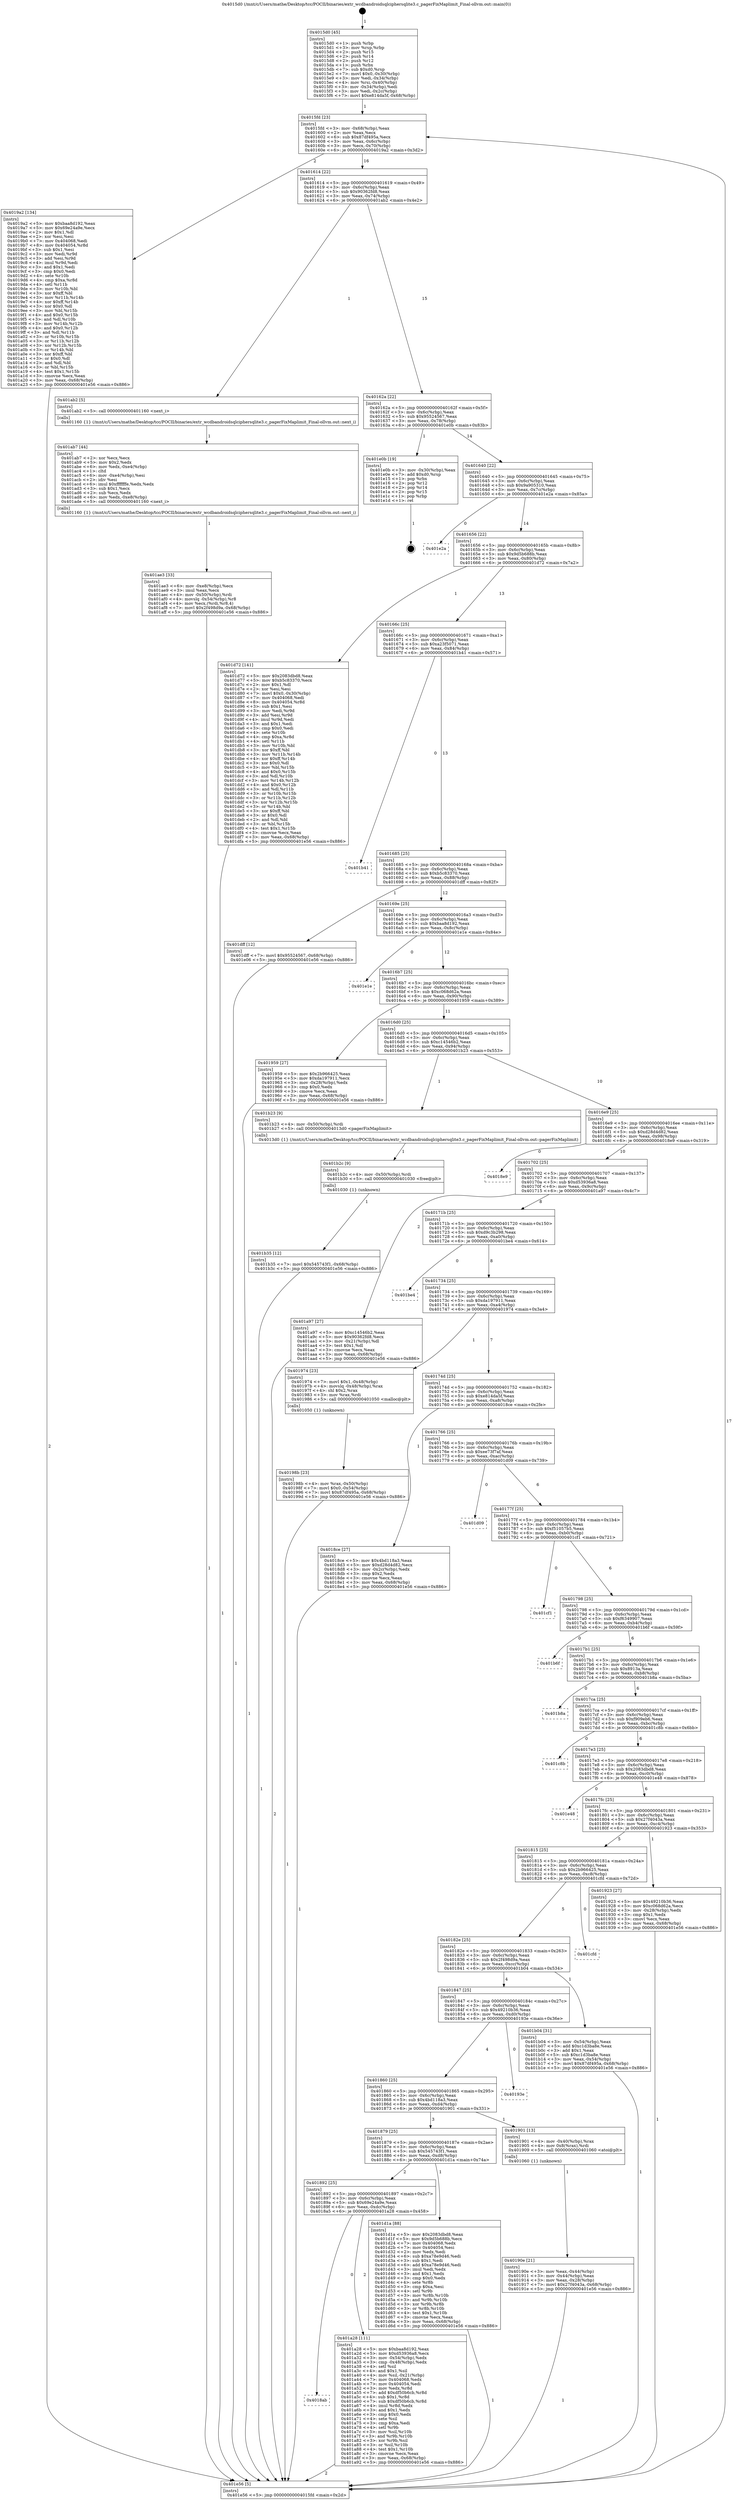 digraph "0x4015d0" {
  label = "0x4015d0 (/mnt/c/Users/mathe/Desktop/tcc/POCII/binaries/extr_wcdbandroidsqlciphersqlite3.c_pagerFixMaplimit_Final-ollvm.out::main(0))"
  labelloc = "t"
  node[shape=record]

  Entry [label="",width=0.3,height=0.3,shape=circle,fillcolor=black,style=filled]
  "0x4015fd" [label="{
     0x4015fd [23]\l
     | [instrs]\l
     &nbsp;&nbsp;0x4015fd \<+3\>: mov -0x68(%rbp),%eax\l
     &nbsp;&nbsp;0x401600 \<+2\>: mov %eax,%ecx\l
     &nbsp;&nbsp;0x401602 \<+6\>: sub $0x87df495a,%ecx\l
     &nbsp;&nbsp;0x401608 \<+3\>: mov %eax,-0x6c(%rbp)\l
     &nbsp;&nbsp;0x40160b \<+3\>: mov %ecx,-0x70(%rbp)\l
     &nbsp;&nbsp;0x40160e \<+6\>: je 00000000004019a2 \<main+0x3d2\>\l
  }"]
  "0x4019a2" [label="{
     0x4019a2 [134]\l
     | [instrs]\l
     &nbsp;&nbsp;0x4019a2 \<+5\>: mov $0xbaa8d192,%eax\l
     &nbsp;&nbsp;0x4019a7 \<+5\>: mov $0x69e24a9e,%ecx\l
     &nbsp;&nbsp;0x4019ac \<+2\>: mov $0x1,%dl\l
     &nbsp;&nbsp;0x4019ae \<+2\>: xor %esi,%esi\l
     &nbsp;&nbsp;0x4019b0 \<+7\>: mov 0x404068,%edi\l
     &nbsp;&nbsp;0x4019b7 \<+8\>: mov 0x404054,%r8d\l
     &nbsp;&nbsp;0x4019bf \<+3\>: sub $0x1,%esi\l
     &nbsp;&nbsp;0x4019c2 \<+3\>: mov %edi,%r9d\l
     &nbsp;&nbsp;0x4019c5 \<+3\>: add %esi,%r9d\l
     &nbsp;&nbsp;0x4019c8 \<+4\>: imul %r9d,%edi\l
     &nbsp;&nbsp;0x4019cc \<+3\>: and $0x1,%edi\l
     &nbsp;&nbsp;0x4019cf \<+3\>: cmp $0x0,%edi\l
     &nbsp;&nbsp;0x4019d2 \<+4\>: sete %r10b\l
     &nbsp;&nbsp;0x4019d6 \<+4\>: cmp $0xa,%r8d\l
     &nbsp;&nbsp;0x4019da \<+4\>: setl %r11b\l
     &nbsp;&nbsp;0x4019de \<+3\>: mov %r10b,%bl\l
     &nbsp;&nbsp;0x4019e1 \<+3\>: xor $0xff,%bl\l
     &nbsp;&nbsp;0x4019e4 \<+3\>: mov %r11b,%r14b\l
     &nbsp;&nbsp;0x4019e7 \<+4\>: xor $0xff,%r14b\l
     &nbsp;&nbsp;0x4019eb \<+3\>: xor $0x0,%dl\l
     &nbsp;&nbsp;0x4019ee \<+3\>: mov %bl,%r15b\l
     &nbsp;&nbsp;0x4019f1 \<+4\>: and $0x0,%r15b\l
     &nbsp;&nbsp;0x4019f5 \<+3\>: and %dl,%r10b\l
     &nbsp;&nbsp;0x4019f8 \<+3\>: mov %r14b,%r12b\l
     &nbsp;&nbsp;0x4019fb \<+4\>: and $0x0,%r12b\l
     &nbsp;&nbsp;0x4019ff \<+3\>: and %dl,%r11b\l
     &nbsp;&nbsp;0x401a02 \<+3\>: or %r10b,%r15b\l
     &nbsp;&nbsp;0x401a05 \<+3\>: or %r11b,%r12b\l
     &nbsp;&nbsp;0x401a08 \<+3\>: xor %r12b,%r15b\l
     &nbsp;&nbsp;0x401a0b \<+3\>: or %r14b,%bl\l
     &nbsp;&nbsp;0x401a0e \<+3\>: xor $0xff,%bl\l
     &nbsp;&nbsp;0x401a11 \<+3\>: or $0x0,%dl\l
     &nbsp;&nbsp;0x401a14 \<+2\>: and %dl,%bl\l
     &nbsp;&nbsp;0x401a16 \<+3\>: or %bl,%r15b\l
     &nbsp;&nbsp;0x401a19 \<+4\>: test $0x1,%r15b\l
     &nbsp;&nbsp;0x401a1d \<+3\>: cmovne %ecx,%eax\l
     &nbsp;&nbsp;0x401a20 \<+3\>: mov %eax,-0x68(%rbp)\l
     &nbsp;&nbsp;0x401a23 \<+5\>: jmp 0000000000401e56 \<main+0x886\>\l
  }"]
  "0x401614" [label="{
     0x401614 [22]\l
     | [instrs]\l
     &nbsp;&nbsp;0x401614 \<+5\>: jmp 0000000000401619 \<main+0x49\>\l
     &nbsp;&nbsp;0x401619 \<+3\>: mov -0x6c(%rbp),%eax\l
     &nbsp;&nbsp;0x40161c \<+5\>: sub $0x90362fd8,%eax\l
     &nbsp;&nbsp;0x401621 \<+3\>: mov %eax,-0x74(%rbp)\l
     &nbsp;&nbsp;0x401624 \<+6\>: je 0000000000401ab2 \<main+0x4e2\>\l
  }"]
  Exit [label="",width=0.3,height=0.3,shape=circle,fillcolor=black,style=filled,peripheries=2]
  "0x401ab2" [label="{
     0x401ab2 [5]\l
     | [instrs]\l
     &nbsp;&nbsp;0x401ab2 \<+5\>: call 0000000000401160 \<next_i\>\l
     | [calls]\l
     &nbsp;&nbsp;0x401160 \{1\} (/mnt/c/Users/mathe/Desktop/tcc/POCII/binaries/extr_wcdbandroidsqlciphersqlite3.c_pagerFixMaplimit_Final-ollvm.out::next_i)\l
  }"]
  "0x40162a" [label="{
     0x40162a [22]\l
     | [instrs]\l
     &nbsp;&nbsp;0x40162a \<+5\>: jmp 000000000040162f \<main+0x5f\>\l
     &nbsp;&nbsp;0x40162f \<+3\>: mov -0x6c(%rbp),%eax\l
     &nbsp;&nbsp;0x401632 \<+5\>: sub $0x95524567,%eax\l
     &nbsp;&nbsp;0x401637 \<+3\>: mov %eax,-0x78(%rbp)\l
     &nbsp;&nbsp;0x40163a \<+6\>: je 0000000000401e0b \<main+0x83b\>\l
  }"]
  "0x401b35" [label="{
     0x401b35 [12]\l
     | [instrs]\l
     &nbsp;&nbsp;0x401b35 \<+7\>: movl $0x545743f1,-0x68(%rbp)\l
     &nbsp;&nbsp;0x401b3c \<+5\>: jmp 0000000000401e56 \<main+0x886\>\l
  }"]
  "0x401e0b" [label="{
     0x401e0b [19]\l
     | [instrs]\l
     &nbsp;&nbsp;0x401e0b \<+3\>: mov -0x30(%rbp),%eax\l
     &nbsp;&nbsp;0x401e0e \<+7\>: add $0xd0,%rsp\l
     &nbsp;&nbsp;0x401e15 \<+1\>: pop %rbx\l
     &nbsp;&nbsp;0x401e16 \<+2\>: pop %r12\l
     &nbsp;&nbsp;0x401e18 \<+2\>: pop %r14\l
     &nbsp;&nbsp;0x401e1a \<+2\>: pop %r15\l
     &nbsp;&nbsp;0x401e1c \<+1\>: pop %rbp\l
     &nbsp;&nbsp;0x401e1d \<+1\>: ret\l
  }"]
  "0x401640" [label="{
     0x401640 [22]\l
     | [instrs]\l
     &nbsp;&nbsp;0x401640 \<+5\>: jmp 0000000000401645 \<main+0x75\>\l
     &nbsp;&nbsp;0x401645 \<+3\>: mov -0x6c(%rbp),%eax\l
     &nbsp;&nbsp;0x401648 \<+5\>: sub $0x9a905310,%eax\l
     &nbsp;&nbsp;0x40164d \<+3\>: mov %eax,-0x7c(%rbp)\l
     &nbsp;&nbsp;0x401650 \<+6\>: je 0000000000401e2a \<main+0x85a\>\l
  }"]
  "0x401b2c" [label="{
     0x401b2c [9]\l
     | [instrs]\l
     &nbsp;&nbsp;0x401b2c \<+4\>: mov -0x50(%rbp),%rdi\l
     &nbsp;&nbsp;0x401b30 \<+5\>: call 0000000000401030 \<free@plt\>\l
     | [calls]\l
     &nbsp;&nbsp;0x401030 \{1\} (unknown)\l
  }"]
  "0x401e2a" [label="{
     0x401e2a\l
  }", style=dashed]
  "0x401656" [label="{
     0x401656 [22]\l
     | [instrs]\l
     &nbsp;&nbsp;0x401656 \<+5\>: jmp 000000000040165b \<main+0x8b\>\l
     &nbsp;&nbsp;0x40165b \<+3\>: mov -0x6c(%rbp),%eax\l
     &nbsp;&nbsp;0x40165e \<+5\>: sub $0x9d5b688b,%eax\l
     &nbsp;&nbsp;0x401663 \<+3\>: mov %eax,-0x80(%rbp)\l
     &nbsp;&nbsp;0x401666 \<+6\>: je 0000000000401d72 \<main+0x7a2\>\l
  }"]
  "0x401ae3" [label="{
     0x401ae3 [33]\l
     | [instrs]\l
     &nbsp;&nbsp;0x401ae3 \<+6\>: mov -0xe8(%rbp),%ecx\l
     &nbsp;&nbsp;0x401ae9 \<+3\>: imul %eax,%ecx\l
     &nbsp;&nbsp;0x401aec \<+4\>: mov -0x50(%rbp),%rdi\l
     &nbsp;&nbsp;0x401af0 \<+4\>: movslq -0x54(%rbp),%r8\l
     &nbsp;&nbsp;0x401af4 \<+4\>: mov %ecx,(%rdi,%r8,4)\l
     &nbsp;&nbsp;0x401af8 \<+7\>: movl $0x2f498d9a,-0x68(%rbp)\l
     &nbsp;&nbsp;0x401aff \<+5\>: jmp 0000000000401e56 \<main+0x886\>\l
  }"]
  "0x401d72" [label="{
     0x401d72 [141]\l
     | [instrs]\l
     &nbsp;&nbsp;0x401d72 \<+5\>: mov $0x2083dbd8,%eax\l
     &nbsp;&nbsp;0x401d77 \<+5\>: mov $0xb5c83370,%ecx\l
     &nbsp;&nbsp;0x401d7c \<+2\>: mov $0x1,%dl\l
     &nbsp;&nbsp;0x401d7e \<+2\>: xor %esi,%esi\l
     &nbsp;&nbsp;0x401d80 \<+7\>: movl $0x0,-0x30(%rbp)\l
     &nbsp;&nbsp;0x401d87 \<+7\>: mov 0x404068,%edi\l
     &nbsp;&nbsp;0x401d8e \<+8\>: mov 0x404054,%r8d\l
     &nbsp;&nbsp;0x401d96 \<+3\>: sub $0x1,%esi\l
     &nbsp;&nbsp;0x401d99 \<+3\>: mov %edi,%r9d\l
     &nbsp;&nbsp;0x401d9c \<+3\>: add %esi,%r9d\l
     &nbsp;&nbsp;0x401d9f \<+4\>: imul %r9d,%edi\l
     &nbsp;&nbsp;0x401da3 \<+3\>: and $0x1,%edi\l
     &nbsp;&nbsp;0x401da6 \<+3\>: cmp $0x0,%edi\l
     &nbsp;&nbsp;0x401da9 \<+4\>: sete %r10b\l
     &nbsp;&nbsp;0x401dad \<+4\>: cmp $0xa,%r8d\l
     &nbsp;&nbsp;0x401db1 \<+4\>: setl %r11b\l
     &nbsp;&nbsp;0x401db5 \<+3\>: mov %r10b,%bl\l
     &nbsp;&nbsp;0x401db8 \<+3\>: xor $0xff,%bl\l
     &nbsp;&nbsp;0x401dbb \<+3\>: mov %r11b,%r14b\l
     &nbsp;&nbsp;0x401dbe \<+4\>: xor $0xff,%r14b\l
     &nbsp;&nbsp;0x401dc2 \<+3\>: xor $0x0,%dl\l
     &nbsp;&nbsp;0x401dc5 \<+3\>: mov %bl,%r15b\l
     &nbsp;&nbsp;0x401dc8 \<+4\>: and $0x0,%r15b\l
     &nbsp;&nbsp;0x401dcc \<+3\>: and %dl,%r10b\l
     &nbsp;&nbsp;0x401dcf \<+3\>: mov %r14b,%r12b\l
     &nbsp;&nbsp;0x401dd2 \<+4\>: and $0x0,%r12b\l
     &nbsp;&nbsp;0x401dd6 \<+3\>: and %dl,%r11b\l
     &nbsp;&nbsp;0x401dd9 \<+3\>: or %r10b,%r15b\l
     &nbsp;&nbsp;0x401ddc \<+3\>: or %r11b,%r12b\l
     &nbsp;&nbsp;0x401ddf \<+3\>: xor %r12b,%r15b\l
     &nbsp;&nbsp;0x401de2 \<+3\>: or %r14b,%bl\l
     &nbsp;&nbsp;0x401de5 \<+3\>: xor $0xff,%bl\l
     &nbsp;&nbsp;0x401de8 \<+3\>: or $0x0,%dl\l
     &nbsp;&nbsp;0x401deb \<+2\>: and %dl,%bl\l
     &nbsp;&nbsp;0x401ded \<+3\>: or %bl,%r15b\l
     &nbsp;&nbsp;0x401df0 \<+4\>: test $0x1,%r15b\l
     &nbsp;&nbsp;0x401df4 \<+3\>: cmovne %ecx,%eax\l
     &nbsp;&nbsp;0x401df7 \<+3\>: mov %eax,-0x68(%rbp)\l
     &nbsp;&nbsp;0x401dfa \<+5\>: jmp 0000000000401e56 \<main+0x886\>\l
  }"]
  "0x40166c" [label="{
     0x40166c [25]\l
     | [instrs]\l
     &nbsp;&nbsp;0x40166c \<+5\>: jmp 0000000000401671 \<main+0xa1\>\l
     &nbsp;&nbsp;0x401671 \<+3\>: mov -0x6c(%rbp),%eax\l
     &nbsp;&nbsp;0x401674 \<+5\>: sub $0xa23f5071,%eax\l
     &nbsp;&nbsp;0x401679 \<+6\>: mov %eax,-0x84(%rbp)\l
     &nbsp;&nbsp;0x40167f \<+6\>: je 0000000000401b41 \<main+0x571\>\l
  }"]
  "0x401ab7" [label="{
     0x401ab7 [44]\l
     | [instrs]\l
     &nbsp;&nbsp;0x401ab7 \<+2\>: xor %ecx,%ecx\l
     &nbsp;&nbsp;0x401ab9 \<+5\>: mov $0x2,%edx\l
     &nbsp;&nbsp;0x401abe \<+6\>: mov %edx,-0xe4(%rbp)\l
     &nbsp;&nbsp;0x401ac4 \<+1\>: cltd\l
     &nbsp;&nbsp;0x401ac5 \<+6\>: mov -0xe4(%rbp),%esi\l
     &nbsp;&nbsp;0x401acb \<+2\>: idiv %esi\l
     &nbsp;&nbsp;0x401acd \<+6\>: imul $0xfffffffe,%edx,%edx\l
     &nbsp;&nbsp;0x401ad3 \<+3\>: sub $0x1,%ecx\l
     &nbsp;&nbsp;0x401ad6 \<+2\>: sub %ecx,%edx\l
     &nbsp;&nbsp;0x401ad8 \<+6\>: mov %edx,-0xe8(%rbp)\l
     &nbsp;&nbsp;0x401ade \<+5\>: call 0000000000401160 \<next_i\>\l
     | [calls]\l
     &nbsp;&nbsp;0x401160 \{1\} (/mnt/c/Users/mathe/Desktop/tcc/POCII/binaries/extr_wcdbandroidsqlciphersqlite3.c_pagerFixMaplimit_Final-ollvm.out::next_i)\l
  }"]
  "0x401b41" [label="{
     0x401b41\l
  }", style=dashed]
  "0x401685" [label="{
     0x401685 [25]\l
     | [instrs]\l
     &nbsp;&nbsp;0x401685 \<+5\>: jmp 000000000040168a \<main+0xba\>\l
     &nbsp;&nbsp;0x40168a \<+3\>: mov -0x6c(%rbp),%eax\l
     &nbsp;&nbsp;0x40168d \<+5\>: sub $0xb5c83370,%eax\l
     &nbsp;&nbsp;0x401692 \<+6\>: mov %eax,-0x88(%rbp)\l
     &nbsp;&nbsp;0x401698 \<+6\>: je 0000000000401dff \<main+0x82f\>\l
  }"]
  "0x4018ab" [label="{
     0x4018ab\l
  }", style=dashed]
  "0x401dff" [label="{
     0x401dff [12]\l
     | [instrs]\l
     &nbsp;&nbsp;0x401dff \<+7\>: movl $0x95524567,-0x68(%rbp)\l
     &nbsp;&nbsp;0x401e06 \<+5\>: jmp 0000000000401e56 \<main+0x886\>\l
  }"]
  "0x40169e" [label="{
     0x40169e [25]\l
     | [instrs]\l
     &nbsp;&nbsp;0x40169e \<+5\>: jmp 00000000004016a3 \<main+0xd3\>\l
     &nbsp;&nbsp;0x4016a3 \<+3\>: mov -0x6c(%rbp),%eax\l
     &nbsp;&nbsp;0x4016a6 \<+5\>: sub $0xbaa8d192,%eax\l
     &nbsp;&nbsp;0x4016ab \<+6\>: mov %eax,-0x8c(%rbp)\l
     &nbsp;&nbsp;0x4016b1 \<+6\>: je 0000000000401e1e \<main+0x84e\>\l
  }"]
  "0x401a28" [label="{
     0x401a28 [111]\l
     | [instrs]\l
     &nbsp;&nbsp;0x401a28 \<+5\>: mov $0xbaa8d192,%eax\l
     &nbsp;&nbsp;0x401a2d \<+5\>: mov $0xd53936a8,%ecx\l
     &nbsp;&nbsp;0x401a32 \<+3\>: mov -0x54(%rbp),%edx\l
     &nbsp;&nbsp;0x401a35 \<+3\>: cmp -0x48(%rbp),%edx\l
     &nbsp;&nbsp;0x401a38 \<+4\>: setl %sil\l
     &nbsp;&nbsp;0x401a3c \<+4\>: and $0x1,%sil\l
     &nbsp;&nbsp;0x401a40 \<+4\>: mov %sil,-0x21(%rbp)\l
     &nbsp;&nbsp;0x401a44 \<+7\>: mov 0x404068,%edx\l
     &nbsp;&nbsp;0x401a4b \<+7\>: mov 0x404054,%edi\l
     &nbsp;&nbsp;0x401a52 \<+3\>: mov %edx,%r8d\l
     &nbsp;&nbsp;0x401a55 \<+7\>: add $0xdf50b6cb,%r8d\l
     &nbsp;&nbsp;0x401a5c \<+4\>: sub $0x1,%r8d\l
     &nbsp;&nbsp;0x401a60 \<+7\>: sub $0xdf50b6cb,%r8d\l
     &nbsp;&nbsp;0x401a67 \<+4\>: imul %r8d,%edx\l
     &nbsp;&nbsp;0x401a6b \<+3\>: and $0x1,%edx\l
     &nbsp;&nbsp;0x401a6e \<+3\>: cmp $0x0,%edx\l
     &nbsp;&nbsp;0x401a71 \<+4\>: sete %sil\l
     &nbsp;&nbsp;0x401a75 \<+3\>: cmp $0xa,%edi\l
     &nbsp;&nbsp;0x401a78 \<+4\>: setl %r9b\l
     &nbsp;&nbsp;0x401a7c \<+3\>: mov %sil,%r10b\l
     &nbsp;&nbsp;0x401a7f \<+3\>: and %r9b,%r10b\l
     &nbsp;&nbsp;0x401a82 \<+3\>: xor %r9b,%sil\l
     &nbsp;&nbsp;0x401a85 \<+3\>: or %sil,%r10b\l
     &nbsp;&nbsp;0x401a88 \<+4\>: test $0x1,%r10b\l
     &nbsp;&nbsp;0x401a8c \<+3\>: cmovne %ecx,%eax\l
     &nbsp;&nbsp;0x401a8f \<+3\>: mov %eax,-0x68(%rbp)\l
     &nbsp;&nbsp;0x401a92 \<+5\>: jmp 0000000000401e56 \<main+0x886\>\l
  }"]
  "0x401e1e" [label="{
     0x401e1e\l
  }", style=dashed]
  "0x4016b7" [label="{
     0x4016b7 [25]\l
     | [instrs]\l
     &nbsp;&nbsp;0x4016b7 \<+5\>: jmp 00000000004016bc \<main+0xec\>\l
     &nbsp;&nbsp;0x4016bc \<+3\>: mov -0x6c(%rbp),%eax\l
     &nbsp;&nbsp;0x4016bf \<+5\>: sub $0xc068d62a,%eax\l
     &nbsp;&nbsp;0x4016c4 \<+6\>: mov %eax,-0x90(%rbp)\l
     &nbsp;&nbsp;0x4016ca \<+6\>: je 0000000000401959 \<main+0x389\>\l
  }"]
  "0x401892" [label="{
     0x401892 [25]\l
     | [instrs]\l
     &nbsp;&nbsp;0x401892 \<+5\>: jmp 0000000000401897 \<main+0x2c7\>\l
     &nbsp;&nbsp;0x401897 \<+3\>: mov -0x6c(%rbp),%eax\l
     &nbsp;&nbsp;0x40189a \<+5\>: sub $0x69e24a9e,%eax\l
     &nbsp;&nbsp;0x40189f \<+6\>: mov %eax,-0xdc(%rbp)\l
     &nbsp;&nbsp;0x4018a5 \<+6\>: je 0000000000401a28 \<main+0x458\>\l
  }"]
  "0x401959" [label="{
     0x401959 [27]\l
     | [instrs]\l
     &nbsp;&nbsp;0x401959 \<+5\>: mov $0x2b966425,%eax\l
     &nbsp;&nbsp;0x40195e \<+5\>: mov $0xda197911,%ecx\l
     &nbsp;&nbsp;0x401963 \<+3\>: mov -0x28(%rbp),%edx\l
     &nbsp;&nbsp;0x401966 \<+3\>: cmp $0x0,%edx\l
     &nbsp;&nbsp;0x401969 \<+3\>: cmove %ecx,%eax\l
     &nbsp;&nbsp;0x40196c \<+3\>: mov %eax,-0x68(%rbp)\l
     &nbsp;&nbsp;0x40196f \<+5\>: jmp 0000000000401e56 \<main+0x886\>\l
  }"]
  "0x4016d0" [label="{
     0x4016d0 [25]\l
     | [instrs]\l
     &nbsp;&nbsp;0x4016d0 \<+5\>: jmp 00000000004016d5 \<main+0x105\>\l
     &nbsp;&nbsp;0x4016d5 \<+3\>: mov -0x6c(%rbp),%eax\l
     &nbsp;&nbsp;0x4016d8 \<+5\>: sub $0xc14546b2,%eax\l
     &nbsp;&nbsp;0x4016dd \<+6\>: mov %eax,-0x94(%rbp)\l
     &nbsp;&nbsp;0x4016e3 \<+6\>: je 0000000000401b23 \<main+0x553\>\l
  }"]
  "0x401d1a" [label="{
     0x401d1a [88]\l
     | [instrs]\l
     &nbsp;&nbsp;0x401d1a \<+5\>: mov $0x2083dbd8,%eax\l
     &nbsp;&nbsp;0x401d1f \<+5\>: mov $0x9d5b688b,%ecx\l
     &nbsp;&nbsp;0x401d24 \<+7\>: mov 0x404068,%edx\l
     &nbsp;&nbsp;0x401d2b \<+7\>: mov 0x404054,%esi\l
     &nbsp;&nbsp;0x401d32 \<+2\>: mov %edx,%edi\l
     &nbsp;&nbsp;0x401d34 \<+6\>: sub $0xa78e9d46,%edi\l
     &nbsp;&nbsp;0x401d3a \<+3\>: sub $0x1,%edi\l
     &nbsp;&nbsp;0x401d3d \<+6\>: add $0xa78e9d46,%edi\l
     &nbsp;&nbsp;0x401d43 \<+3\>: imul %edi,%edx\l
     &nbsp;&nbsp;0x401d46 \<+3\>: and $0x1,%edx\l
     &nbsp;&nbsp;0x401d49 \<+3\>: cmp $0x0,%edx\l
     &nbsp;&nbsp;0x401d4c \<+4\>: sete %r8b\l
     &nbsp;&nbsp;0x401d50 \<+3\>: cmp $0xa,%esi\l
     &nbsp;&nbsp;0x401d53 \<+4\>: setl %r9b\l
     &nbsp;&nbsp;0x401d57 \<+3\>: mov %r8b,%r10b\l
     &nbsp;&nbsp;0x401d5a \<+3\>: and %r9b,%r10b\l
     &nbsp;&nbsp;0x401d5d \<+3\>: xor %r9b,%r8b\l
     &nbsp;&nbsp;0x401d60 \<+3\>: or %r8b,%r10b\l
     &nbsp;&nbsp;0x401d63 \<+4\>: test $0x1,%r10b\l
     &nbsp;&nbsp;0x401d67 \<+3\>: cmovne %ecx,%eax\l
     &nbsp;&nbsp;0x401d6a \<+3\>: mov %eax,-0x68(%rbp)\l
     &nbsp;&nbsp;0x401d6d \<+5\>: jmp 0000000000401e56 \<main+0x886\>\l
  }"]
  "0x401b23" [label="{
     0x401b23 [9]\l
     | [instrs]\l
     &nbsp;&nbsp;0x401b23 \<+4\>: mov -0x50(%rbp),%rdi\l
     &nbsp;&nbsp;0x401b27 \<+5\>: call 00000000004013d0 \<pagerFixMaplimit\>\l
     | [calls]\l
     &nbsp;&nbsp;0x4013d0 \{1\} (/mnt/c/Users/mathe/Desktop/tcc/POCII/binaries/extr_wcdbandroidsqlciphersqlite3.c_pagerFixMaplimit_Final-ollvm.out::pagerFixMaplimit)\l
  }"]
  "0x4016e9" [label="{
     0x4016e9 [25]\l
     | [instrs]\l
     &nbsp;&nbsp;0x4016e9 \<+5\>: jmp 00000000004016ee \<main+0x11e\>\l
     &nbsp;&nbsp;0x4016ee \<+3\>: mov -0x6c(%rbp),%eax\l
     &nbsp;&nbsp;0x4016f1 \<+5\>: sub $0xd28d4d82,%eax\l
     &nbsp;&nbsp;0x4016f6 \<+6\>: mov %eax,-0x98(%rbp)\l
     &nbsp;&nbsp;0x4016fc \<+6\>: je 00000000004018e9 \<main+0x319\>\l
  }"]
  "0x40198b" [label="{
     0x40198b [23]\l
     | [instrs]\l
     &nbsp;&nbsp;0x40198b \<+4\>: mov %rax,-0x50(%rbp)\l
     &nbsp;&nbsp;0x40198f \<+7\>: movl $0x0,-0x54(%rbp)\l
     &nbsp;&nbsp;0x401996 \<+7\>: movl $0x87df495a,-0x68(%rbp)\l
     &nbsp;&nbsp;0x40199d \<+5\>: jmp 0000000000401e56 \<main+0x886\>\l
  }"]
  "0x4018e9" [label="{
     0x4018e9\l
  }", style=dashed]
  "0x401702" [label="{
     0x401702 [25]\l
     | [instrs]\l
     &nbsp;&nbsp;0x401702 \<+5\>: jmp 0000000000401707 \<main+0x137\>\l
     &nbsp;&nbsp;0x401707 \<+3\>: mov -0x6c(%rbp),%eax\l
     &nbsp;&nbsp;0x40170a \<+5\>: sub $0xd53936a8,%eax\l
     &nbsp;&nbsp;0x40170f \<+6\>: mov %eax,-0x9c(%rbp)\l
     &nbsp;&nbsp;0x401715 \<+6\>: je 0000000000401a97 \<main+0x4c7\>\l
  }"]
  "0x40190e" [label="{
     0x40190e [21]\l
     | [instrs]\l
     &nbsp;&nbsp;0x40190e \<+3\>: mov %eax,-0x44(%rbp)\l
     &nbsp;&nbsp;0x401911 \<+3\>: mov -0x44(%rbp),%eax\l
     &nbsp;&nbsp;0x401914 \<+3\>: mov %eax,-0x28(%rbp)\l
     &nbsp;&nbsp;0x401917 \<+7\>: movl $0x27f4043a,-0x68(%rbp)\l
     &nbsp;&nbsp;0x40191e \<+5\>: jmp 0000000000401e56 \<main+0x886\>\l
  }"]
  "0x401a97" [label="{
     0x401a97 [27]\l
     | [instrs]\l
     &nbsp;&nbsp;0x401a97 \<+5\>: mov $0xc14546b2,%eax\l
     &nbsp;&nbsp;0x401a9c \<+5\>: mov $0x90362fd8,%ecx\l
     &nbsp;&nbsp;0x401aa1 \<+3\>: mov -0x21(%rbp),%dl\l
     &nbsp;&nbsp;0x401aa4 \<+3\>: test $0x1,%dl\l
     &nbsp;&nbsp;0x401aa7 \<+3\>: cmovne %ecx,%eax\l
     &nbsp;&nbsp;0x401aaa \<+3\>: mov %eax,-0x68(%rbp)\l
     &nbsp;&nbsp;0x401aad \<+5\>: jmp 0000000000401e56 \<main+0x886\>\l
  }"]
  "0x40171b" [label="{
     0x40171b [25]\l
     | [instrs]\l
     &nbsp;&nbsp;0x40171b \<+5\>: jmp 0000000000401720 \<main+0x150\>\l
     &nbsp;&nbsp;0x401720 \<+3\>: mov -0x6c(%rbp),%eax\l
     &nbsp;&nbsp;0x401723 \<+5\>: sub $0xd9c3b298,%eax\l
     &nbsp;&nbsp;0x401728 \<+6\>: mov %eax,-0xa0(%rbp)\l
     &nbsp;&nbsp;0x40172e \<+6\>: je 0000000000401be4 \<main+0x614\>\l
  }"]
  "0x401879" [label="{
     0x401879 [25]\l
     | [instrs]\l
     &nbsp;&nbsp;0x401879 \<+5\>: jmp 000000000040187e \<main+0x2ae\>\l
     &nbsp;&nbsp;0x40187e \<+3\>: mov -0x6c(%rbp),%eax\l
     &nbsp;&nbsp;0x401881 \<+5\>: sub $0x545743f1,%eax\l
     &nbsp;&nbsp;0x401886 \<+6\>: mov %eax,-0xd8(%rbp)\l
     &nbsp;&nbsp;0x40188c \<+6\>: je 0000000000401d1a \<main+0x74a\>\l
  }"]
  "0x401be4" [label="{
     0x401be4\l
  }", style=dashed]
  "0x401734" [label="{
     0x401734 [25]\l
     | [instrs]\l
     &nbsp;&nbsp;0x401734 \<+5\>: jmp 0000000000401739 \<main+0x169\>\l
     &nbsp;&nbsp;0x401739 \<+3\>: mov -0x6c(%rbp),%eax\l
     &nbsp;&nbsp;0x40173c \<+5\>: sub $0xda197911,%eax\l
     &nbsp;&nbsp;0x401741 \<+6\>: mov %eax,-0xa4(%rbp)\l
     &nbsp;&nbsp;0x401747 \<+6\>: je 0000000000401974 \<main+0x3a4\>\l
  }"]
  "0x401901" [label="{
     0x401901 [13]\l
     | [instrs]\l
     &nbsp;&nbsp;0x401901 \<+4\>: mov -0x40(%rbp),%rax\l
     &nbsp;&nbsp;0x401905 \<+4\>: mov 0x8(%rax),%rdi\l
     &nbsp;&nbsp;0x401909 \<+5\>: call 0000000000401060 \<atoi@plt\>\l
     | [calls]\l
     &nbsp;&nbsp;0x401060 \{1\} (unknown)\l
  }"]
  "0x401974" [label="{
     0x401974 [23]\l
     | [instrs]\l
     &nbsp;&nbsp;0x401974 \<+7\>: movl $0x1,-0x48(%rbp)\l
     &nbsp;&nbsp;0x40197b \<+4\>: movslq -0x48(%rbp),%rax\l
     &nbsp;&nbsp;0x40197f \<+4\>: shl $0x2,%rax\l
     &nbsp;&nbsp;0x401983 \<+3\>: mov %rax,%rdi\l
     &nbsp;&nbsp;0x401986 \<+5\>: call 0000000000401050 \<malloc@plt\>\l
     | [calls]\l
     &nbsp;&nbsp;0x401050 \{1\} (unknown)\l
  }"]
  "0x40174d" [label="{
     0x40174d [25]\l
     | [instrs]\l
     &nbsp;&nbsp;0x40174d \<+5\>: jmp 0000000000401752 \<main+0x182\>\l
     &nbsp;&nbsp;0x401752 \<+3\>: mov -0x6c(%rbp),%eax\l
     &nbsp;&nbsp;0x401755 \<+5\>: sub $0xe814da5f,%eax\l
     &nbsp;&nbsp;0x40175a \<+6\>: mov %eax,-0xa8(%rbp)\l
     &nbsp;&nbsp;0x401760 \<+6\>: je 00000000004018ce \<main+0x2fe\>\l
  }"]
  "0x401860" [label="{
     0x401860 [25]\l
     | [instrs]\l
     &nbsp;&nbsp;0x401860 \<+5\>: jmp 0000000000401865 \<main+0x295\>\l
     &nbsp;&nbsp;0x401865 \<+3\>: mov -0x6c(%rbp),%eax\l
     &nbsp;&nbsp;0x401868 \<+5\>: sub $0x4bd118a3,%eax\l
     &nbsp;&nbsp;0x40186d \<+6\>: mov %eax,-0xd4(%rbp)\l
     &nbsp;&nbsp;0x401873 \<+6\>: je 0000000000401901 \<main+0x331\>\l
  }"]
  "0x4018ce" [label="{
     0x4018ce [27]\l
     | [instrs]\l
     &nbsp;&nbsp;0x4018ce \<+5\>: mov $0x4bd118a3,%eax\l
     &nbsp;&nbsp;0x4018d3 \<+5\>: mov $0xd28d4d82,%ecx\l
     &nbsp;&nbsp;0x4018d8 \<+3\>: mov -0x2c(%rbp),%edx\l
     &nbsp;&nbsp;0x4018db \<+3\>: cmp $0x2,%edx\l
     &nbsp;&nbsp;0x4018de \<+3\>: cmovne %ecx,%eax\l
     &nbsp;&nbsp;0x4018e1 \<+3\>: mov %eax,-0x68(%rbp)\l
     &nbsp;&nbsp;0x4018e4 \<+5\>: jmp 0000000000401e56 \<main+0x886\>\l
  }"]
  "0x401766" [label="{
     0x401766 [25]\l
     | [instrs]\l
     &nbsp;&nbsp;0x401766 \<+5\>: jmp 000000000040176b \<main+0x19b\>\l
     &nbsp;&nbsp;0x40176b \<+3\>: mov -0x6c(%rbp),%eax\l
     &nbsp;&nbsp;0x40176e \<+5\>: sub $0xee73f7af,%eax\l
     &nbsp;&nbsp;0x401773 \<+6\>: mov %eax,-0xac(%rbp)\l
     &nbsp;&nbsp;0x401779 \<+6\>: je 0000000000401d09 \<main+0x739\>\l
  }"]
  "0x401e56" [label="{
     0x401e56 [5]\l
     | [instrs]\l
     &nbsp;&nbsp;0x401e56 \<+5\>: jmp 00000000004015fd \<main+0x2d\>\l
  }"]
  "0x4015d0" [label="{
     0x4015d0 [45]\l
     | [instrs]\l
     &nbsp;&nbsp;0x4015d0 \<+1\>: push %rbp\l
     &nbsp;&nbsp;0x4015d1 \<+3\>: mov %rsp,%rbp\l
     &nbsp;&nbsp;0x4015d4 \<+2\>: push %r15\l
     &nbsp;&nbsp;0x4015d6 \<+2\>: push %r14\l
     &nbsp;&nbsp;0x4015d8 \<+2\>: push %r12\l
     &nbsp;&nbsp;0x4015da \<+1\>: push %rbx\l
     &nbsp;&nbsp;0x4015db \<+7\>: sub $0xd0,%rsp\l
     &nbsp;&nbsp;0x4015e2 \<+7\>: movl $0x0,-0x30(%rbp)\l
     &nbsp;&nbsp;0x4015e9 \<+3\>: mov %edi,-0x34(%rbp)\l
     &nbsp;&nbsp;0x4015ec \<+4\>: mov %rsi,-0x40(%rbp)\l
     &nbsp;&nbsp;0x4015f0 \<+3\>: mov -0x34(%rbp),%edi\l
     &nbsp;&nbsp;0x4015f3 \<+3\>: mov %edi,-0x2c(%rbp)\l
     &nbsp;&nbsp;0x4015f6 \<+7\>: movl $0xe814da5f,-0x68(%rbp)\l
  }"]
  "0x40193e" [label="{
     0x40193e\l
  }", style=dashed]
  "0x401d09" [label="{
     0x401d09\l
  }", style=dashed]
  "0x40177f" [label="{
     0x40177f [25]\l
     | [instrs]\l
     &nbsp;&nbsp;0x40177f \<+5\>: jmp 0000000000401784 \<main+0x1b4\>\l
     &nbsp;&nbsp;0x401784 \<+3\>: mov -0x6c(%rbp),%eax\l
     &nbsp;&nbsp;0x401787 \<+5\>: sub $0xf51057b5,%eax\l
     &nbsp;&nbsp;0x40178c \<+6\>: mov %eax,-0xb0(%rbp)\l
     &nbsp;&nbsp;0x401792 \<+6\>: je 0000000000401cf1 \<main+0x721\>\l
  }"]
  "0x401847" [label="{
     0x401847 [25]\l
     | [instrs]\l
     &nbsp;&nbsp;0x401847 \<+5\>: jmp 000000000040184c \<main+0x27c\>\l
     &nbsp;&nbsp;0x40184c \<+3\>: mov -0x6c(%rbp),%eax\l
     &nbsp;&nbsp;0x40184f \<+5\>: sub $0x49210b36,%eax\l
     &nbsp;&nbsp;0x401854 \<+6\>: mov %eax,-0xd0(%rbp)\l
     &nbsp;&nbsp;0x40185a \<+6\>: je 000000000040193e \<main+0x36e\>\l
  }"]
  "0x401cf1" [label="{
     0x401cf1\l
  }", style=dashed]
  "0x401798" [label="{
     0x401798 [25]\l
     | [instrs]\l
     &nbsp;&nbsp;0x401798 \<+5\>: jmp 000000000040179d \<main+0x1cd\>\l
     &nbsp;&nbsp;0x40179d \<+3\>: mov -0x6c(%rbp),%eax\l
     &nbsp;&nbsp;0x4017a0 \<+5\>: sub $0xf6349907,%eax\l
     &nbsp;&nbsp;0x4017a5 \<+6\>: mov %eax,-0xb4(%rbp)\l
     &nbsp;&nbsp;0x4017ab \<+6\>: je 0000000000401b6f \<main+0x59f\>\l
  }"]
  "0x401b04" [label="{
     0x401b04 [31]\l
     | [instrs]\l
     &nbsp;&nbsp;0x401b04 \<+3\>: mov -0x54(%rbp),%eax\l
     &nbsp;&nbsp;0x401b07 \<+5\>: add $0xc1d3ba8e,%eax\l
     &nbsp;&nbsp;0x401b0c \<+3\>: add $0x1,%eax\l
     &nbsp;&nbsp;0x401b0f \<+5\>: sub $0xc1d3ba8e,%eax\l
     &nbsp;&nbsp;0x401b14 \<+3\>: mov %eax,-0x54(%rbp)\l
     &nbsp;&nbsp;0x401b17 \<+7\>: movl $0x87df495a,-0x68(%rbp)\l
     &nbsp;&nbsp;0x401b1e \<+5\>: jmp 0000000000401e56 \<main+0x886\>\l
  }"]
  "0x401b6f" [label="{
     0x401b6f\l
  }", style=dashed]
  "0x4017b1" [label="{
     0x4017b1 [25]\l
     | [instrs]\l
     &nbsp;&nbsp;0x4017b1 \<+5\>: jmp 00000000004017b6 \<main+0x1e6\>\l
     &nbsp;&nbsp;0x4017b6 \<+3\>: mov -0x6c(%rbp),%eax\l
     &nbsp;&nbsp;0x4017b9 \<+5\>: sub $0x8913a,%eax\l
     &nbsp;&nbsp;0x4017be \<+6\>: mov %eax,-0xb8(%rbp)\l
     &nbsp;&nbsp;0x4017c4 \<+6\>: je 0000000000401b8a \<main+0x5ba\>\l
  }"]
  "0x40182e" [label="{
     0x40182e [25]\l
     | [instrs]\l
     &nbsp;&nbsp;0x40182e \<+5\>: jmp 0000000000401833 \<main+0x263\>\l
     &nbsp;&nbsp;0x401833 \<+3\>: mov -0x6c(%rbp),%eax\l
     &nbsp;&nbsp;0x401836 \<+5\>: sub $0x2f498d9a,%eax\l
     &nbsp;&nbsp;0x40183b \<+6\>: mov %eax,-0xcc(%rbp)\l
     &nbsp;&nbsp;0x401841 \<+6\>: je 0000000000401b04 \<main+0x534\>\l
  }"]
  "0x401b8a" [label="{
     0x401b8a\l
  }", style=dashed]
  "0x4017ca" [label="{
     0x4017ca [25]\l
     | [instrs]\l
     &nbsp;&nbsp;0x4017ca \<+5\>: jmp 00000000004017cf \<main+0x1ff\>\l
     &nbsp;&nbsp;0x4017cf \<+3\>: mov -0x6c(%rbp),%eax\l
     &nbsp;&nbsp;0x4017d2 \<+5\>: sub $0xf909eb6,%eax\l
     &nbsp;&nbsp;0x4017d7 \<+6\>: mov %eax,-0xbc(%rbp)\l
     &nbsp;&nbsp;0x4017dd \<+6\>: je 0000000000401c8b \<main+0x6bb\>\l
  }"]
  "0x401cfd" [label="{
     0x401cfd\l
  }", style=dashed]
  "0x401c8b" [label="{
     0x401c8b\l
  }", style=dashed]
  "0x4017e3" [label="{
     0x4017e3 [25]\l
     | [instrs]\l
     &nbsp;&nbsp;0x4017e3 \<+5\>: jmp 00000000004017e8 \<main+0x218\>\l
     &nbsp;&nbsp;0x4017e8 \<+3\>: mov -0x6c(%rbp),%eax\l
     &nbsp;&nbsp;0x4017eb \<+5\>: sub $0x2083dbd8,%eax\l
     &nbsp;&nbsp;0x4017f0 \<+6\>: mov %eax,-0xc0(%rbp)\l
     &nbsp;&nbsp;0x4017f6 \<+6\>: je 0000000000401e48 \<main+0x878\>\l
  }"]
  "0x401815" [label="{
     0x401815 [25]\l
     | [instrs]\l
     &nbsp;&nbsp;0x401815 \<+5\>: jmp 000000000040181a \<main+0x24a\>\l
     &nbsp;&nbsp;0x40181a \<+3\>: mov -0x6c(%rbp),%eax\l
     &nbsp;&nbsp;0x40181d \<+5\>: sub $0x2b966425,%eax\l
     &nbsp;&nbsp;0x401822 \<+6\>: mov %eax,-0xc8(%rbp)\l
     &nbsp;&nbsp;0x401828 \<+6\>: je 0000000000401cfd \<main+0x72d\>\l
  }"]
  "0x401e48" [label="{
     0x401e48\l
  }", style=dashed]
  "0x4017fc" [label="{
     0x4017fc [25]\l
     | [instrs]\l
     &nbsp;&nbsp;0x4017fc \<+5\>: jmp 0000000000401801 \<main+0x231\>\l
     &nbsp;&nbsp;0x401801 \<+3\>: mov -0x6c(%rbp),%eax\l
     &nbsp;&nbsp;0x401804 \<+5\>: sub $0x27f4043a,%eax\l
     &nbsp;&nbsp;0x401809 \<+6\>: mov %eax,-0xc4(%rbp)\l
     &nbsp;&nbsp;0x40180f \<+6\>: je 0000000000401923 \<main+0x353\>\l
  }"]
  "0x401923" [label="{
     0x401923 [27]\l
     | [instrs]\l
     &nbsp;&nbsp;0x401923 \<+5\>: mov $0x49210b36,%eax\l
     &nbsp;&nbsp;0x401928 \<+5\>: mov $0xc068d62a,%ecx\l
     &nbsp;&nbsp;0x40192d \<+3\>: mov -0x28(%rbp),%edx\l
     &nbsp;&nbsp;0x401930 \<+3\>: cmp $0x1,%edx\l
     &nbsp;&nbsp;0x401933 \<+3\>: cmovl %ecx,%eax\l
     &nbsp;&nbsp;0x401936 \<+3\>: mov %eax,-0x68(%rbp)\l
     &nbsp;&nbsp;0x401939 \<+5\>: jmp 0000000000401e56 \<main+0x886\>\l
  }"]
  Entry -> "0x4015d0" [label=" 1"]
  "0x4015fd" -> "0x4019a2" [label=" 2"]
  "0x4015fd" -> "0x401614" [label=" 16"]
  "0x401e0b" -> Exit [label=" 1"]
  "0x401614" -> "0x401ab2" [label=" 1"]
  "0x401614" -> "0x40162a" [label=" 15"]
  "0x401dff" -> "0x401e56" [label=" 1"]
  "0x40162a" -> "0x401e0b" [label=" 1"]
  "0x40162a" -> "0x401640" [label=" 14"]
  "0x401d72" -> "0x401e56" [label=" 1"]
  "0x401640" -> "0x401e2a" [label=" 0"]
  "0x401640" -> "0x401656" [label=" 14"]
  "0x401d1a" -> "0x401e56" [label=" 1"]
  "0x401656" -> "0x401d72" [label=" 1"]
  "0x401656" -> "0x40166c" [label=" 13"]
  "0x401b35" -> "0x401e56" [label=" 1"]
  "0x40166c" -> "0x401b41" [label=" 0"]
  "0x40166c" -> "0x401685" [label=" 13"]
  "0x401b2c" -> "0x401b35" [label=" 1"]
  "0x401685" -> "0x401dff" [label=" 1"]
  "0x401685" -> "0x40169e" [label=" 12"]
  "0x401b23" -> "0x401b2c" [label=" 1"]
  "0x40169e" -> "0x401e1e" [label=" 0"]
  "0x40169e" -> "0x4016b7" [label=" 12"]
  "0x401b04" -> "0x401e56" [label=" 1"]
  "0x4016b7" -> "0x401959" [label=" 1"]
  "0x4016b7" -> "0x4016d0" [label=" 11"]
  "0x401ab7" -> "0x401ae3" [label=" 1"]
  "0x4016d0" -> "0x401b23" [label=" 1"]
  "0x4016d0" -> "0x4016e9" [label=" 10"]
  "0x401ab2" -> "0x401ab7" [label=" 1"]
  "0x4016e9" -> "0x4018e9" [label=" 0"]
  "0x4016e9" -> "0x401702" [label=" 10"]
  "0x401a28" -> "0x401e56" [label=" 2"]
  "0x401702" -> "0x401a97" [label=" 2"]
  "0x401702" -> "0x40171b" [label=" 8"]
  "0x401892" -> "0x4018ab" [label=" 0"]
  "0x40171b" -> "0x401be4" [label=" 0"]
  "0x40171b" -> "0x401734" [label=" 8"]
  "0x401892" -> "0x401a28" [label=" 2"]
  "0x401734" -> "0x401974" [label=" 1"]
  "0x401734" -> "0x40174d" [label=" 7"]
  "0x401ae3" -> "0x401e56" [label=" 1"]
  "0x40174d" -> "0x4018ce" [label=" 1"]
  "0x40174d" -> "0x401766" [label=" 6"]
  "0x4018ce" -> "0x401e56" [label=" 1"]
  "0x4015d0" -> "0x4015fd" [label=" 1"]
  "0x401e56" -> "0x4015fd" [label=" 17"]
  "0x401879" -> "0x401d1a" [label=" 1"]
  "0x401766" -> "0x401d09" [label=" 0"]
  "0x401766" -> "0x40177f" [label=" 6"]
  "0x401a97" -> "0x401e56" [label=" 2"]
  "0x40177f" -> "0x401cf1" [label=" 0"]
  "0x40177f" -> "0x401798" [label=" 6"]
  "0x40198b" -> "0x401e56" [label=" 1"]
  "0x401798" -> "0x401b6f" [label=" 0"]
  "0x401798" -> "0x4017b1" [label=" 6"]
  "0x401974" -> "0x40198b" [label=" 1"]
  "0x4017b1" -> "0x401b8a" [label=" 0"]
  "0x4017b1" -> "0x4017ca" [label=" 6"]
  "0x401923" -> "0x401e56" [label=" 1"]
  "0x4017ca" -> "0x401c8b" [label=" 0"]
  "0x4017ca" -> "0x4017e3" [label=" 6"]
  "0x40190e" -> "0x401e56" [label=" 1"]
  "0x4017e3" -> "0x401e48" [label=" 0"]
  "0x4017e3" -> "0x4017fc" [label=" 6"]
  "0x401860" -> "0x401879" [label=" 3"]
  "0x4017fc" -> "0x401923" [label=" 1"]
  "0x4017fc" -> "0x401815" [label=" 5"]
  "0x401901" -> "0x40190e" [label=" 1"]
  "0x401815" -> "0x401cfd" [label=" 0"]
  "0x401815" -> "0x40182e" [label=" 5"]
  "0x401959" -> "0x401e56" [label=" 1"]
  "0x40182e" -> "0x401b04" [label=" 1"]
  "0x40182e" -> "0x401847" [label=" 4"]
  "0x4019a2" -> "0x401e56" [label=" 2"]
  "0x401847" -> "0x40193e" [label=" 0"]
  "0x401847" -> "0x401860" [label=" 4"]
  "0x401879" -> "0x401892" [label=" 2"]
  "0x401860" -> "0x401901" [label=" 1"]
}
